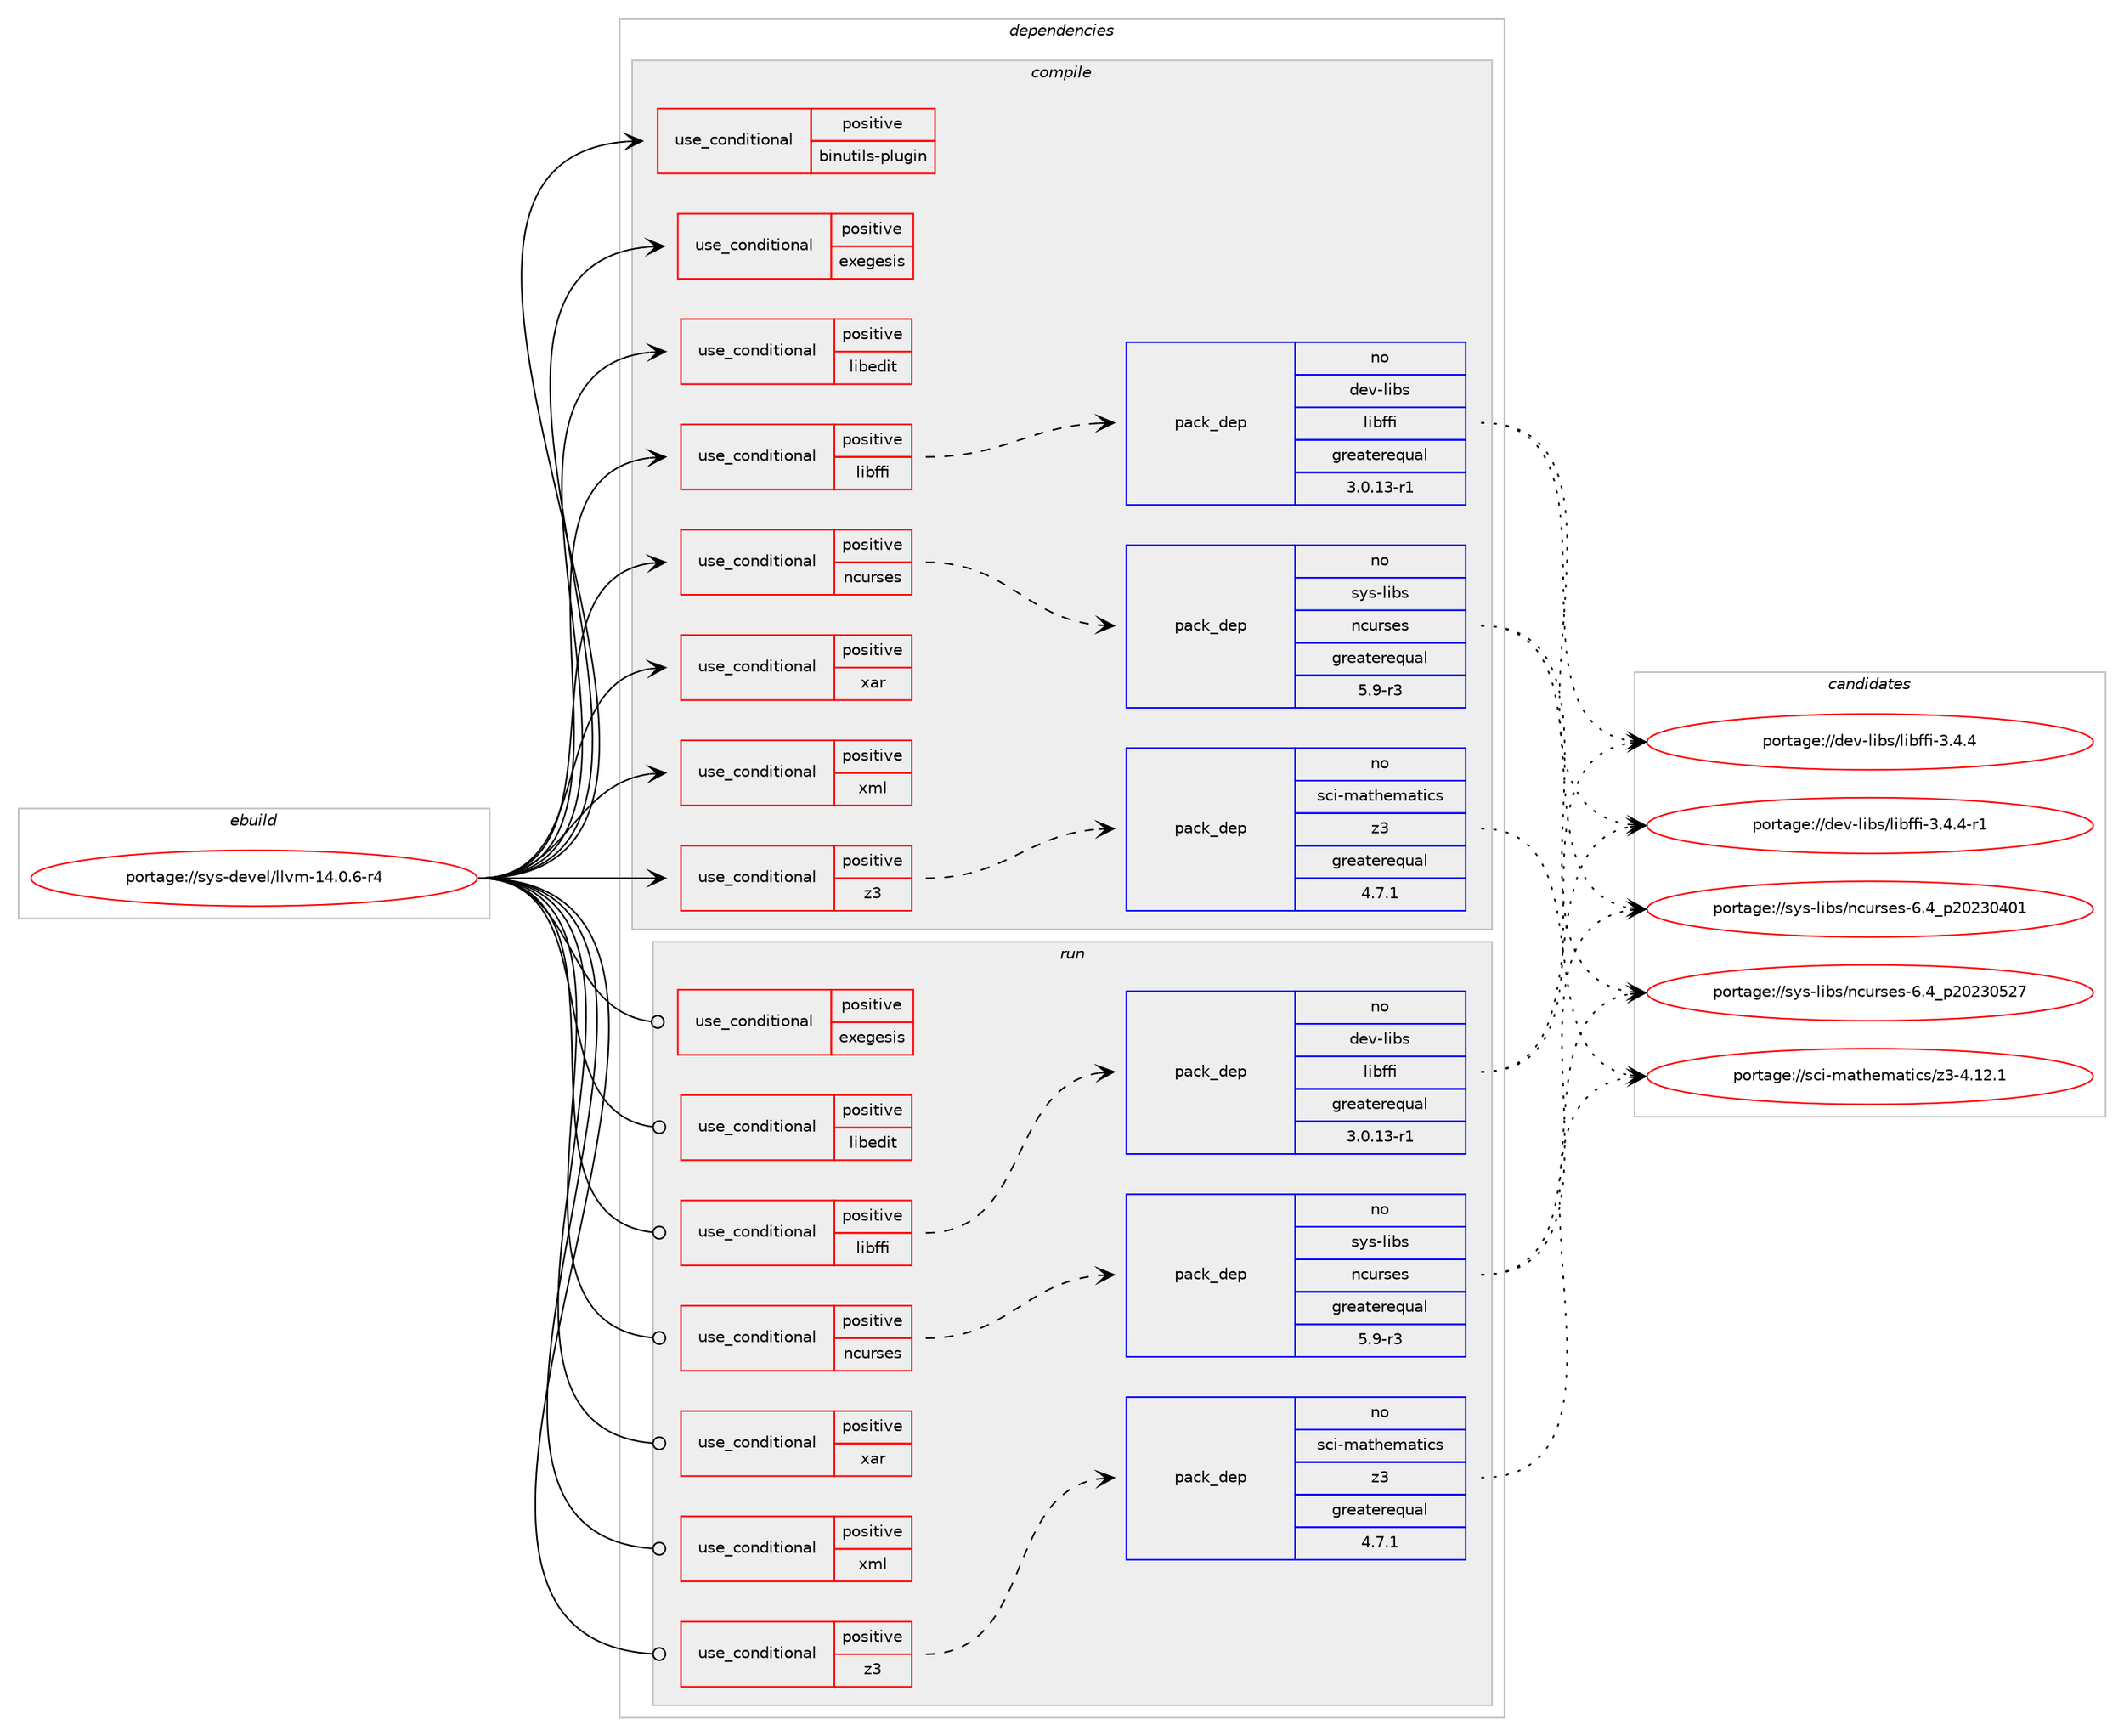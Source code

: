 digraph prolog {

# *************
# Graph options
# *************

newrank=true;
concentrate=true;
compound=true;
graph [rankdir=LR,fontname=Helvetica,fontsize=10,ranksep=1.5];#, ranksep=2.5, nodesep=0.2];
edge  [arrowhead=vee];
node  [fontname=Helvetica,fontsize=10];

# **********
# The ebuild
# **********

subgraph cluster_leftcol {
color=gray;
rank=same;
label=<<i>ebuild</i>>;
id [label="portage://sys-devel/llvm-14.0.6-r4", color=red, width=4, href="../sys-devel/llvm-14.0.6-r4.svg"];
}

# ****************
# The dependencies
# ****************

subgraph cluster_midcol {
color=gray;
label=<<i>dependencies</i>>;
subgraph cluster_compile {
fillcolor="#eeeeee";
style=filled;
label=<<i>compile</i>>;
subgraph cond900 {
dependency1605 [label=<<TABLE BORDER="0" CELLBORDER="1" CELLSPACING="0" CELLPADDING="4"><TR><TD ROWSPAN="3" CELLPADDING="10">use_conditional</TD></TR><TR><TD>positive</TD></TR><TR><TD>binutils-plugin</TD></TR></TABLE>>, shape=none, color=red];
# *** BEGIN UNKNOWN DEPENDENCY TYPE (TODO) ***
# dependency1605 -> package_dependency(portage://sys-devel/llvm-14.0.6-r4,install,no,sys-libs,binutils-libs,none,[,,],[],[])
# *** END UNKNOWN DEPENDENCY TYPE (TODO) ***

}
id:e -> dependency1605:w [weight=20,style="solid",arrowhead="vee"];
subgraph cond901 {
dependency1606 [label=<<TABLE BORDER="0" CELLBORDER="1" CELLSPACING="0" CELLPADDING="4"><TR><TD ROWSPAN="3" CELLPADDING="10">use_conditional</TD></TR><TR><TD>positive</TD></TR><TR><TD>exegesis</TD></TR></TABLE>>, shape=none, color=red];
# *** BEGIN UNKNOWN DEPENDENCY TYPE (TODO) ***
# dependency1606 -> package_dependency(portage://sys-devel/llvm-14.0.6-r4,install,no,dev-libs,libpfm,none,[,,],any_same_slot,[])
# *** END UNKNOWN DEPENDENCY TYPE (TODO) ***

}
id:e -> dependency1606:w [weight=20,style="solid",arrowhead="vee"];
subgraph cond902 {
dependency1607 [label=<<TABLE BORDER="0" CELLBORDER="1" CELLSPACING="0" CELLPADDING="4"><TR><TD ROWSPAN="3" CELLPADDING="10">use_conditional</TD></TR><TR><TD>positive</TD></TR><TR><TD>libedit</TD></TR></TABLE>>, shape=none, color=red];
# *** BEGIN UNKNOWN DEPENDENCY TYPE (TODO) ***
# dependency1607 -> package_dependency(portage://sys-devel/llvm-14.0.6-r4,install,no,dev-libs,libedit,none,[,,],[slot(0),equal],[use(optenable(abi_x86_32),negative),use(optenable(abi_x86_64),negative),use(optenable(abi_x86_x32),negative),use(optenable(abi_mips_n32),negative),use(optenable(abi_mips_n64),negative),use(optenable(abi_mips_o32),negative),use(optenable(abi_s390_32),negative),use(optenable(abi_s390_64),negative)])
# *** END UNKNOWN DEPENDENCY TYPE (TODO) ***

}
id:e -> dependency1607:w [weight=20,style="solid",arrowhead="vee"];
subgraph cond903 {
dependency1608 [label=<<TABLE BORDER="0" CELLBORDER="1" CELLSPACING="0" CELLPADDING="4"><TR><TD ROWSPAN="3" CELLPADDING="10">use_conditional</TD></TR><TR><TD>positive</TD></TR><TR><TD>libffi</TD></TR></TABLE>>, shape=none, color=red];
subgraph pack694 {
dependency1609 [label=<<TABLE BORDER="0" CELLBORDER="1" CELLSPACING="0" CELLPADDING="4" WIDTH="220"><TR><TD ROWSPAN="6" CELLPADDING="30">pack_dep</TD></TR><TR><TD WIDTH="110">no</TD></TR><TR><TD>dev-libs</TD></TR><TR><TD>libffi</TD></TR><TR><TD>greaterequal</TD></TR><TR><TD>3.0.13-r1</TD></TR></TABLE>>, shape=none, color=blue];
}
dependency1608:e -> dependency1609:w [weight=20,style="dashed",arrowhead="vee"];
}
id:e -> dependency1608:w [weight=20,style="solid",arrowhead="vee"];
subgraph cond904 {
dependency1610 [label=<<TABLE BORDER="0" CELLBORDER="1" CELLSPACING="0" CELLPADDING="4"><TR><TD ROWSPAN="3" CELLPADDING="10">use_conditional</TD></TR><TR><TD>positive</TD></TR><TR><TD>ncurses</TD></TR></TABLE>>, shape=none, color=red];
subgraph pack695 {
dependency1611 [label=<<TABLE BORDER="0" CELLBORDER="1" CELLSPACING="0" CELLPADDING="4" WIDTH="220"><TR><TD ROWSPAN="6" CELLPADDING="30">pack_dep</TD></TR><TR><TD WIDTH="110">no</TD></TR><TR><TD>sys-libs</TD></TR><TR><TD>ncurses</TD></TR><TR><TD>greaterequal</TD></TR><TR><TD>5.9-r3</TD></TR></TABLE>>, shape=none, color=blue];
}
dependency1610:e -> dependency1611:w [weight=20,style="dashed",arrowhead="vee"];
}
id:e -> dependency1610:w [weight=20,style="solid",arrowhead="vee"];
subgraph cond905 {
dependency1612 [label=<<TABLE BORDER="0" CELLBORDER="1" CELLSPACING="0" CELLPADDING="4"><TR><TD ROWSPAN="3" CELLPADDING="10">use_conditional</TD></TR><TR><TD>positive</TD></TR><TR><TD>xar</TD></TR></TABLE>>, shape=none, color=red];
# *** BEGIN UNKNOWN DEPENDENCY TYPE (TODO) ***
# dependency1612 -> package_dependency(portage://sys-devel/llvm-14.0.6-r4,install,no,app-arch,xar,none,[,,],[],[])
# *** END UNKNOWN DEPENDENCY TYPE (TODO) ***

}
id:e -> dependency1612:w [weight=20,style="solid",arrowhead="vee"];
subgraph cond906 {
dependency1613 [label=<<TABLE BORDER="0" CELLBORDER="1" CELLSPACING="0" CELLPADDING="4"><TR><TD ROWSPAN="3" CELLPADDING="10">use_conditional</TD></TR><TR><TD>positive</TD></TR><TR><TD>xml</TD></TR></TABLE>>, shape=none, color=red];
# *** BEGIN UNKNOWN DEPENDENCY TYPE (TODO) ***
# dependency1613 -> package_dependency(portage://sys-devel/llvm-14.0.6-r4,install,no,dev-libs,libxml2,none,[,,],[slot(2),equal],[use(optenable(abi_x86_32),negative),use(optenable(abi_x86_64),negative),use(optenable(abi_x86_x32),negative),use(optenable(abi_mips_n32),negative),use(optenable(abi_mips_n64),negative),use(optenable(abi_mips_o32),negative),use(optenable(abi_s390_32),negative),use(optenable(abi_s390_64),negative)])
# *** END UNKNOWN DEPENDENCY TYPE (TODO) ***

}
id:e -> dependency1613:w [weight=20,style="solid",arrowhead="vee"];
subgraph cond907 {
dependency1614 [label=<<TABLE BORDER="0" CELLBORDER="1" CELLSPACING="0" CELLPADDING="4"><TR><TD ROWSPAN="3" CELLPADDING="10">use_conditional</TD></TR><TR><TD>positive</TD></TR><TR><TD>z3</TD></TR></TABLE>>, shape=none, color=red];
subgraph pack696 {
dependency1615 [label=<<TABLE BORDER="0" CELLBORDER="1" CELLSPACING="0" CELLPADDING="4" WIDTH="220"><TR><TD ROWSPAN="6" CELLPADDING="30">pack_dep</TD></TR><TR><TD WIDTH="110">no</TD></TR><TR><TD>sci-mathematics</TD></TR><TR><TD>z3</TD></TR><TR><TD>greaterequal</TD></TR><TR><TD>4.7.1</TD></TR></TABLE>>, shape=none, color=blue];
}
dependency1614:e -> dependency1615:w [weight=20,style="dashed",arrowhead="vee"];
}
id:e -> dependency1614:w [weight=20,style="solid",arrowhead="vee"];
# *** BEGIN UNKNOWN DEPENDENCY TYPE (TODO) ***
# id -> package_dependency(portage://sys-devel/llvm-14.0.6-r4,install,no,sys-libs,zlib,none,[,,],[slot(0),equal],[use(optenable(abi_x86_32),negative),use(optenable(abi_x86_64),negative),use(optenable(abi_x86_x32),negative),use(optenable(abi_mips_n32),negative),use(optenable(abi_mips_n64),negative),use(optenable(abi_mips_o32),negative),use(optenable(abi_s390_32),negative),use(optenable(abi_s390_64),negative)])
# *** END UNKNOWN DEPENDENCY TYPE (TODO) ***

}
subgraph cluster_compileandrun {
fillcolor="#eeeeee";
style=filled;
label=<<i>compile and run</i>>;
}
subgraph cluster_run {
fillcolor="#eeeeee";
style=filled;
label=<<i>run</i>>;
subgraph cond908 {
dependency1616 [label=<<TABLE BORDER="0" CELLBORDER="1" CELLSPACING="0" CELLPADDING="4"><TR><TD ROWSPAN="3" CELLPADDING="10">use_conditional</TD></TR><TR><TD>positive</TD></TR><TR><TD>exegesis</TD></TR></TABLE>>, shape=none, color=red];
# *** BEGIN UNKNOWN DEPENDENCY TYPE (TODO) ***
# dependency1616 -> package_dependency(portage://sys-devel/llvm-14.0.6-r4,run,no,dev-libs,libpfm,none,[,,],any_same_slot,[])
# *** END UNKNOWN DEPENDENCY TYPE (TODO) ***

}
id:e -> dependency1616:w [weight=20,style="solid",arrowhead="odot"];
subgraph cond909 {
dependency1617 [label=<<TABLE BORDER="0" CELLBORDER="1" CELLSPACING="0" CELLPADDING="4"><TR><TD ROWSPAN="3" CELLPADDING="10">use_conditional</TD></TR><TR><TD>positive</TD></TR><TR><TD>libedit</TD></TR></TABLE>>, shape=none, color=red];
# *** BEGIN UNKNOWN DEPENDENCY TYPE (TODO) ***
# dependency1617 -> package_dependency(portage://sys-devel/llvm-14.0.6-r4,run,no,dev-libs,libedit,none,[,,],[slot(0),equal],[use(optenable(abi_x86_32),negative),use(optenable(abi_x86_64),negative),use(optenable(abi_x86_x32),negative),use(optenable(abi_mips_n32),negative),use(optenable(abi_mips_n64),negative),use(optenable(abi_mips_o32),negative),use(optenable(abi_s390_32),negative),use(optenable(abi_s390_64),negative)])
# *** END UNKNOWN DEPENDENCY TYPE (TODO) ***

}
id:e -> dependency1617:w [weight=20,style="solid",arrowhead="odot"];
subgraph cond910 {
dependency1618 [label=<<TABLE BORDER="0" CELLBORDER="1" CELLSPACING="0" CELLPADDING="4"><TR><TD ROWSPAN="3" CELLPADDING="10">use_conditional</TD></TR><TR><TD>positive</TD></TR><TR><TD>libffi</TD></TR></TABLE>>, shape=none, color=red];
subgraph pack697 {
dependency1619 [label=<<TABLE BORDER="0" CELLBORDER="1" CELLSPACING="0" CELLPADDING="4" WIDTH="220"><TR><TD ROWSPAN="6" CELLPADDING="30">pack_dep</TD></TR><TR><TD WIDTH="110">no</TD></TR><TR><TD>dev-libs</TD></TR><TR><TD>libffi</TD></TR><TR><TD>greaterequal</TD></TR><TR><TD>3.0.13-r1</TD></TR></TABLE>>, shape=none, color=blue];
}
dependency1618:e -> dependency1619:w [weight=20,style="dashed",arrowhead="vee"];
}
id:e -> dependency1618:w [weight=20,style="solid",arrowhead="odot"];
subgraph cond911 {
dependency1620 [label=<<TABLE BORDER="0" CELLBORDER="1" CELLSPACING="0" CELLPADDING="4"><TR><TD ROWSPAN="3" CELLPADDING="10">use_conditional</TD></TR><TR><TD>positive</TD></TR><TR><TD>ncurses</TD></TR></TABLE>>, shape=none, color=red];
subgraph pack698 {
dependency1621 [label=<<TABLE BORDER="0" CELLBORDER="1" CELLSPACING="0" CELLPADDING="4" WIDTH="220"><TR><TD ROWSPAN="6" CELLPADDING="30">pack_dep</TD></TR><TR><TD WIDTH="110">no</TD></TR><TR><TD>sys-libs</TD></TR><TR><TD>ncurses</TD></TR><TR><TD>greaterequal</TD></TR><TR><TD>5.9-r3</TD></TR></TABLE>>, shape=none, color=blue];
}
dependency1620:e -> dependency1621:w [weight=20,style="dashed",arrowhead="vee"];
}
id:e -> dependency1620:w [weight=20,style="solid",arrowhead="odot"];
subgraph cond912 {
dependency1622 [label=<<TABLE BORDER="0" CELLBORDER="1" CELLSPACING="0" CELLPADDING="4"><TR><TD ROWSPAN="3" CELLPADDING="10">use_conditional</TD></TR><TR><TD>positive</TD></TR><TR><TD>xar</TD></TR></TABLE>>, shape=none, color=red];
# *** BEGIN UNKNOWN DEPENDENCY TYPE (TODO) ***
# dependency1622 -> package_dependency(portage://sys-devel/llvm-14.0.6-r4,run,no,app-arch,xar,none,[,,],[],[])
# *** END UNKNOWN DEPENDENCY TYPE (TODO) ***

}
id:e -> dependency1622:w [weight=20,style="solid",arrowhead="odot"];
subgraph cond913 {
dependency1623 [label=<<TABLE BORDER="0" CELLBORDER="1" CELLSPACING="0" CELLPADDING="4"><TR><TD ROWSPAN="3" CELLPADDING="10">use_conditional</TD></TR><TR><TD>positive</TD></TR><TR><TD>xml</TD></TR></TABLE>>, shape=none, color=red];
# *** BEGIN UNKNOWN DEPENDENCY TYPE (TODO) ***
# dependency1623 -> package_dependency(portage://sys-devel/llvm-14.0.6-r4,run,no,dev-libs,libxml2,none,[,,],[slot(2),equal],[use(optenable(abi_x86_32),negative),use(optenable(abi_x86_64),negative),use(optenable(abi_x86_x32),negative),use(optenable(abi_mips_n32),negative),use(optenable(abi_mips_n64),negative),use(optenable(abi_mips_o32),negative),use(optenable(abi_s390_32),negative),use(optenable(abi_s390_64),negative)])
# *** END UNKNOWN DEPENDENCY TYPE (TODO) ***

}
id:e -> dependency1623:w [weight=20,style="solid",arrowhead="odot"];
subgraph cond914 {
dependency1624 [label=<<TABLE BORDER="0" CELLBORDER="1" CELLSPACING="0" CELLPADDING="4"><TR><TD ROWSPAN="3" CELLPADDING="10">use_conditional</TD></TR><TR><TD>positive</TD></TR><TR><TD>z3</TD></TR></TABLE>>, shape=none, color=red];
subgraph pack699 {
dependency1625 [label=<<TABLE BORDER="0" CELLBORDER="1" CELLSPACING="0" CELLPADDING="4" WIDTH="220"><TR><TD ROWSPAN="6" CELLPADDING="30">pack_dep</TD></TR><TR><TD WIDTH="110">no</TD></TR><TR><TD>sci-mathematics</TD></TR><TR><TD>z3</TD></TR><TR><TD>greaterequal</TD></TR><TR><TD>4.7.1</TD></TR></TABLE>>, shape=none, color=blue];
}
dependency1624:e -> dependency1625:w [weight=20,style="dashed",arrowhead="vee"];
}
id:e -> dependency1624:w [weight=20,style="solid",arrowhead="odot"];
# *** BEGIN UNKNOWN DEPENDENCY TYPE (TODO) ***
# id -> package_dependency(portage://sys-devel/llvm-14.0.6-r4,run,no,sys-libs,zlib,none,[,,],[slot(0),equal],[use(optenable(abi_x86_32),negative),use(optenable(abi_x86_64),negative),use(optenable(abi_x86_x32),negative),use(optenable(abi_mips_n32),negative),use(optenable(abi_mips_n64),negative),use(optenable(abi_mips_o32),negative),use(optenable(abi_s390_32),negative),use(optenable(abi_s390_64),negative)])
# *** END UNKNOWN DEPENDENCY TYPE (TODO) ***

# *** BEGIN UNKNOWN DEPENDENCY TYPE (TODO) ***
# id -> package_dependency(portage://sys-devel/llvm-14.0.6-r4,run,weak,sys-devel,llvm,none,[,,],[slot(0)],[])
# *** END UNKNOWN DEPENDENCY TYPE (TODO) ***

}
}

# **************
# The candidates
# **************

subgraph cluster_choices {
rank=same;
color=gray;
label=<<i>candidates</i>>;

subgraph choice694 {
color=black;
nodesep=1;
choice10010111845108105981154710810598102102105455146524652 [label="portage://dev-libs/libffi-3.4.4", color=red, width=4,href="../dev-libs/libffi-3.4.4.svg"];
choice100101118451081059811547108105981021021054551465246524511449 [label="portage://dev-libs/libffi-3.4.4-r1", color=red, width=4,href="../dev-libs/libffi-3.4.4-r1.svg"];
dependency1609:e -> choice10010111845108105981154710810598102102105455146524652:w [style=dotted,weight="100"];
dependency1609:e -> choice100101118451081059811547108105981021021054551465246524511449:w [style=dotted,weight="100"];
}
subgraph choice695 {
color=black;
nodesep=1;
choice1151211154510810598115471109911711411510111545544652951125048505148524849 [label="portage://sys-libs/ncurses-6.4_p20230401", color=red, width=4,href="../sys-libs/ncurses-6.4_p20230401.svg"];
choice1151211154510810598115471109911711411510111545544652951125048505148535055 [label="portage://sys-libs/ncurses-6.4_p20230527", color=red, width=4,href="../sys-libs/ncurses-6.4_p20230527.svg"];
dependency1611:e -> choice1151211154510810598115471109911711411510111545544652951125048505148524849:w [style=dotted,weight="100"];
dependency1611:e -> choice1151211154510810598115471109911711411510111545544652951125048505148535055:w [style=dotted,weight="100"];
}
subgraph choice696 {
color=black;
nodesep=1;
choice1159910545109971161041011099711610599115471225145524649504649 [label="portage://sci-mathematics/z3-4.12.1", color=red, width=4,href="../sci-mathematics/z3-4.12.1.svg"];
dependency1615:e -> choice1159910545109971161041011099711610599115471225145524649504649:w [style=dotted,weight="100"];
}
subgraph choice697 {
color=black;
nodesep=1;
choice10010111845108105981154710810598102102105455146524652 [label="portage://dev-libs/libffi-3.4.4", color=red, width=4,href="../dev-libs/libffi-3.4.4.svg"];
choice100101118451081059811547108105981021021054551465246524511449 [label="portage://dev-libs/libffi-3.4.4-r1", color=red, width=4,href="../dev-libs/libffi-3.4.4-r1.svg"];
dependency1619:e -> choice10010111845108105981154710810598102102105455146524652:w [style=dotted,weight="100"];
dependency1619:e -> choice100101118451081059811547108105981021021054551465246524511449:w [style=dotted,weight="100"];
}
subgraph choice698 {
color=black;
nodesep=1;
choice1151211154510810598115471109911711411510111545544652951125048505148524849 [label="portage://sys-libs/ncurses-6.4_p20230401", color=red, width=4,href="../sys-libs/ncurses-6.4_p20230401.svg"];
choice1151211154510810598115471109911711411510111545544652951125048505148535055 [label="portage://sys-libs/ncurses-6.4_p20230527", color=red, width=4,href="../sys-libs/ncurses-6.4_p20230527.svg"];
dependency1621:e -> choice1151211154510810598115471109911711411510111545544652951125048505148524849:w [style=dotted,weight="100"];
dependency1621:e -> choice1151211154510810598115471109911711411510111545544652951125048505148535055:w [style=dotted,weight="100"];
}
subgraph choice699 {
color=black;
nodesep=1;
choice1159910545109971161041011099711610599115471225145524649504649 [label="portage://sci-mathematics/z3-4.12.1", color=red, width=4,href="../sci-mathematics/z3-4.12.1.svg"];
dependency1625:e -> choice1159910545109971161041011099711610599115471225145524649504649:w [style=dotted,weight="100"];
}
}

}
